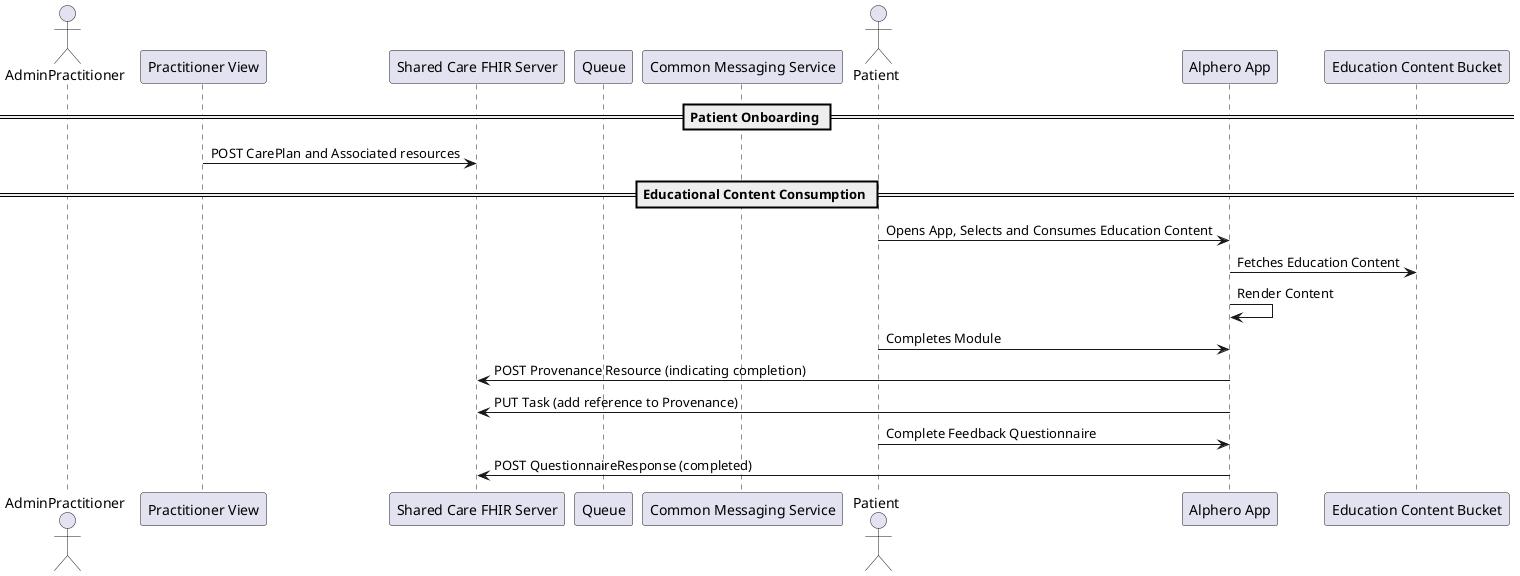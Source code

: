 @startuml
actor AdminPractitioner
participant "Practitioner View" as PV
participant "Shared Care FHIR Server" as FHIR
participant "Queue" as MQ
participant "Common Messaging Service" as CMS
actor Patient
participant "Alphero App" as App
participant "Education Content Bucket" as ECB

== Patient Onboarding ==
PV -> FHIR : POST CarePlan and Associated resources


== Educational Content Consumption ==
Patient -> App : Opens App, Selects and Consumes Education Content
App -> ECB : Fetches Education Content
App -> App : Render Content
Patient -> App : Completes Module
App -> FHIR : POST Provenance Resource (indicating completion)
App -> FHIR : PUT Task (add reference to Provenance)
Patient -> App : Complete Feedback Questionnaire
App -> FHIR : POST QuestionnaireResponse (completed)

@enduml